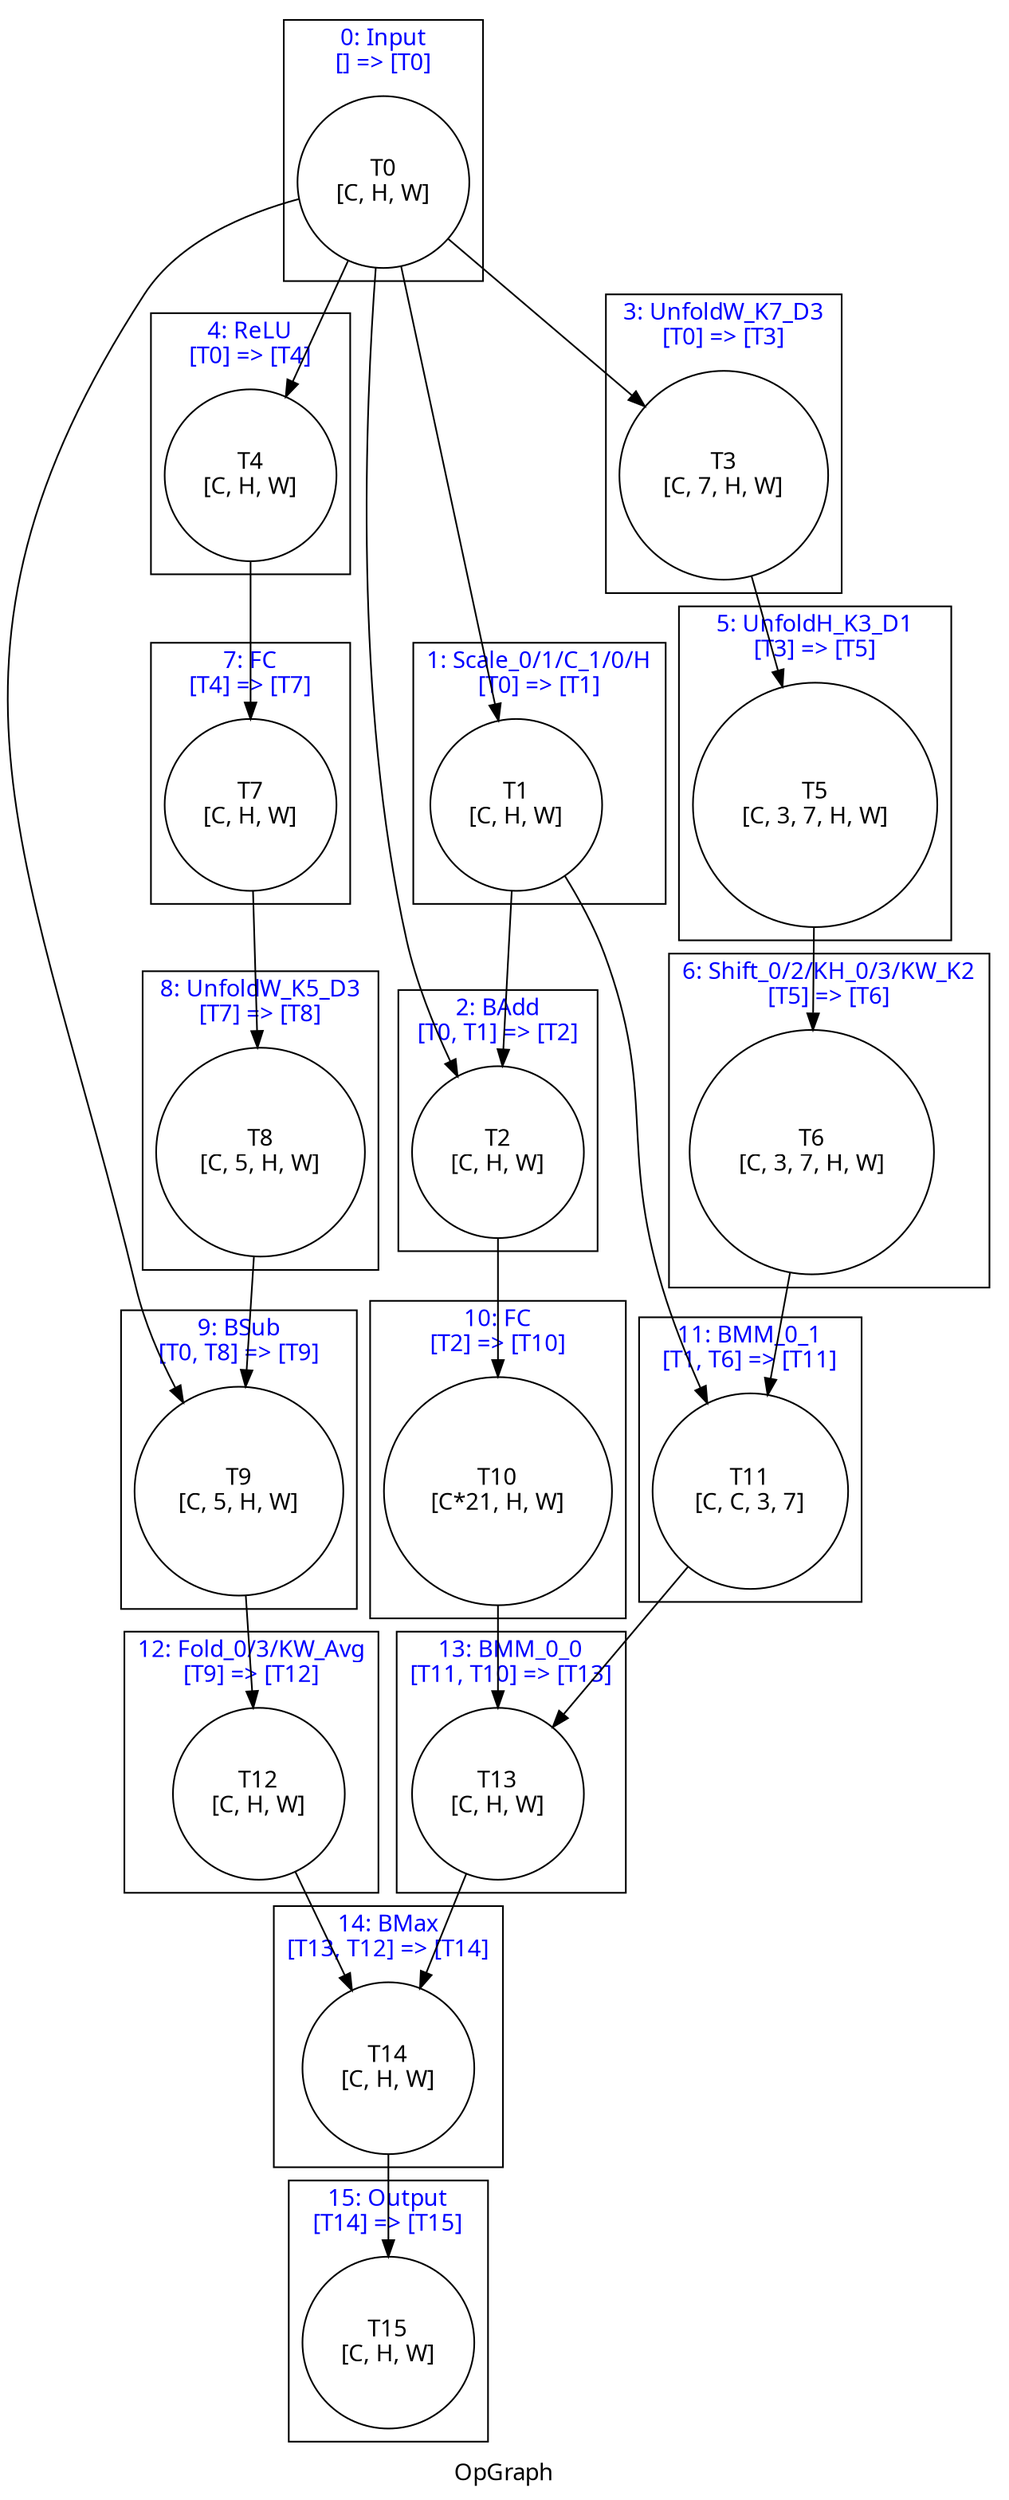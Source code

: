 digraph OpGraph {
    label = "OpGraph"
    fontname = "Graphik";
    subgraph tensors {
        node [shape = circle, color = black, fontname = "Graphik"]
        t_0; t_1; t_2; t_3; t_4; t_5; t_6; t_7; t_8; t_9; t_10; t_11; t_12; t_13; t_14; t_15; 
    }
    subgraph cluster_0 {
        fontcolor = blue;
        label = "0: Input\n[] => [T0]";
        t_0 [label = "T0\n[C, H, W]"];
    }
    subgraph cluster_1 {
        fontcolor = blue;
        label = "1: Scale_0/1/C_1/0/H\n[T0] => [T1]";
        t_1 [label = "T1\n[C, H, W]"];
    }
    subgraph cluster_2 {
        fontcolor = blue;
        label = "2: BAdd\n[T0, T1] => [T2]";
        t_2 [label = "T2\n[C, H, W]"];
    }
    subgraph cluster_3 {
        fontcolor = blue;
        label = "3: UnfoldW_K7_D3\n[T0] => [T3]";
        t_3 [label = "T3\n[C, 7, H, W]"];
    }
    subgraph cluster_4 {
        fontcolor = blue;
        label = "4: ReLU\n[T0] => [T4]";
        t_4 [label = "T4\n[C, H, W]"];
    }
    subgraph cluster_5 {
        fontcolor = blue;
        label = "5: UnfoldH_K3_D1\n[T3] => [T5]";
        t_5 [label = "T5\n[C, 3, 7, H, W]"];
    }
    subgraph cluster_6 {
        fontcolor = blue;
        label = "6: Shift_0/2/KH_0/3/KW_K2\n[T5] => [T6]";
        t_6 [label = "T6\n[C, 3, 7, H, W]"];
    }
    subgraph cluster_7 {
        fontcolor = blue;
        label = "7: FC\n[T4] => [T7]";
        t_7 [label = "T7\n[C, H, W]"];
    }
    subgraph cluster_8 {
        fontcolor = blue;
        label = "8: UnfoldW_K5_D3\n[T7] => [T8]";
        t_8 [label = "T8\n[C, 5, H, W]"];
    }
    subgraph cluster_9 {
        fontcolor = blue;
        label = "9: BSub\n[T0, T8] => [T9]";
        t_9 [label = "T9\n[C, 5, H, W]"];
    }
    subgraph cluster_10 {
        fontcolor = blue;
        label = "10: FC\n[T2] => [T10]";
        t_10 [label = "T10\n[C*21, H, W]"];
    }
    subgraph cluster_11 {
        fontcolor = blue;
        label = "11: BMM_0_1\n[T1, T6] => [T11]";
        t_11 [label = "T11\n[C, C, 3, 7]"];
    }
    subgraph cluster_12 {
        fontcolor = blue;
        label = "12: Fold_0/3/KW_Avg\n[T9] => [T12]";
        t_12 [label = "T12\n[C, H, W]"];
    }
    subgraph cluster_13 {
        fontcolor = blue;
        label = "13: BMM_0_0\n[T11, T10] => [T13]";
        t_13 [label = "T13\n[C, H, W]"];
    }
    subgraph cluster_14 {
        fontcolor = blue;
        label = "14: BMax\n[T13, T12] => [T14]";
        t_14 [label = "T14\n[C, H, W]"];
    }
    subgraph cluster_15 {
        fontcolor = blue;
        label = "15: Output\n[T14] => [T15]";
        t_15 [label = "T15\n[C, H, W]"];
    }
    t_0 -> t_1;
    t_0 -> t_2;
    t_0 -> t_3;
    t_0 -> t_4;
    t_0 -> t_9;
    t_1 -> t_2;
    t_1 -> t_11;
    t_2 -> t_10;
    t_3 -> t_5;
    t_4 -> t_7;
    t_5 -> t_6;
    t_6 -> t_11;
    t_7 -> t_8;
    t_8 -> t_9;
    t_9 -> t_12;
    t_10 -> t_13;
    t_11 -> t_13;
    t_12 -> t_14;
    t_13 -> t_14;
    t_14 -> t_15;
}

